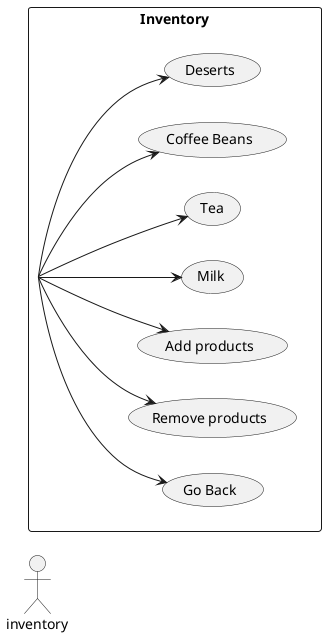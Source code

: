 @startuml inventory
left to right direction
actor inventory
rectangle "Inventory" as Inventory {
  (Deserts)
  (Coffee Beans)
  (Tea)
  (Milk)
  (Add products)
  (Remove products)
  (Go Back)
}
Inventory --> (Deserts)
Inventory --> (Coffee Beans)
Inventory --> (Tea)
Inventory --> (Milk)
Inventory --> (Add products)
Inventory --> (Remove products)
Inventory --> (Go Back)
@enduml
